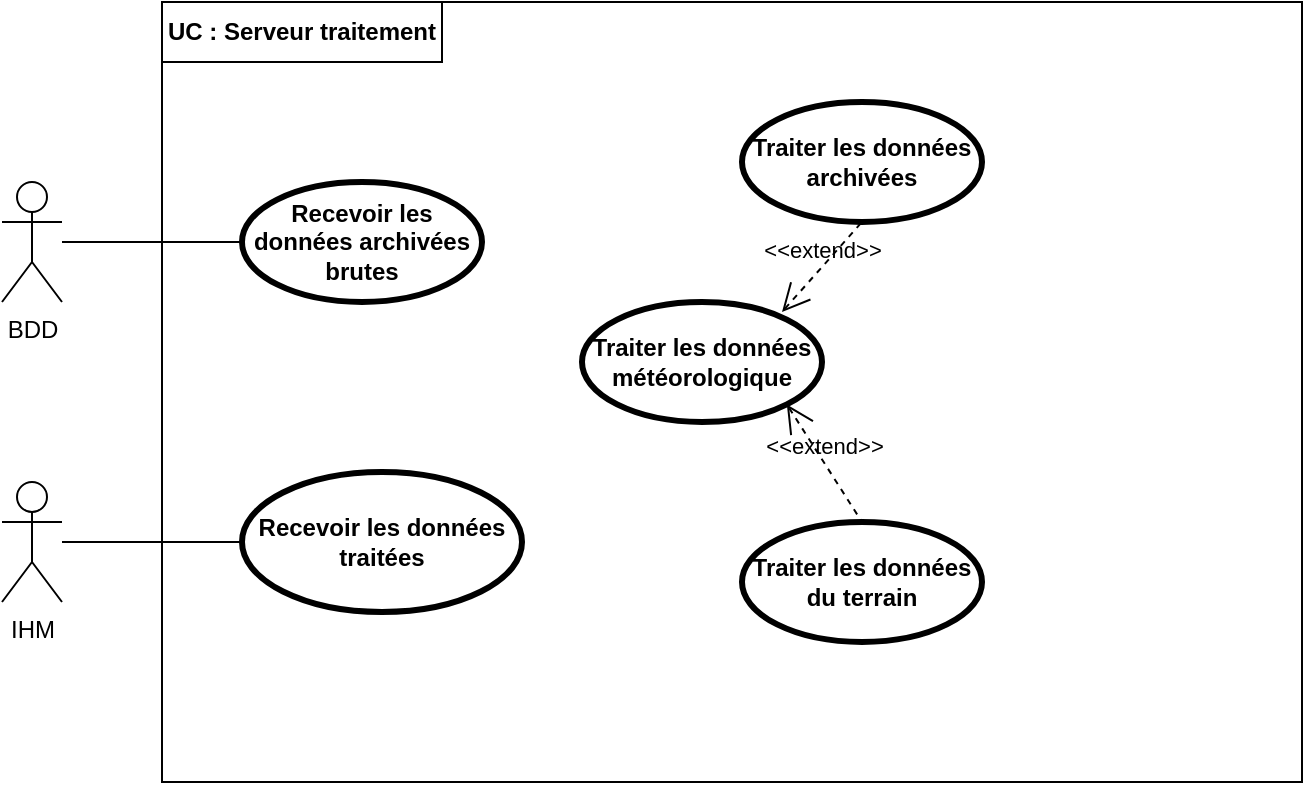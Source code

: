 <mxfile version="26.0.6">
  <diagram name="Page-1" id="W0Lm02oLrqZboVxZn0hC">
    <mxGraphModel dx="1195" dy="650" grid="1" gridSize="10" guides="1" tooltips="1" connect="1" arrows="1" fold="1" page="1" pageScale="1" pageWidth="827" pageHeight="1169" math="0" shadow="0">
      <root>
        <mxCell id="0" />
        <mxCell id="1" parent="0" />
        <mxCell id="A1wWBjNQIWdNoJpYyP1X-2" value="" style="rounded=0;whiteSpace=wrap;html=1;" vertex="1" parent="1">
          <mxGeometry x="110" y="120" width="570" height="390" as="geometry" />
        </mxCell>
        <mxCell id="A1wWBjNQIWdNoJpYyP1X-5" value="BDD" style="shape=umlActor;verticalLabelPosition=bottom;verticalAlign=top;html=1;outlineConnect=0;" vertex="1" parent="1">
          <mxGeometry x="30" y="210" width="30" height="60" as="geometry" />
        </mxCell>
        <mxCell id="A1wWBjNQIWdNoJpYyP1X-6" value="&lt;b&gt;UC : Serveur traitement&lt;/b&gt;" style="shape=partialRectangle;whiteSpace=wrap;html=1;top=0;left=0;fillColor=none;" vertex="1" parent="1">
          <mxGeometry x="110" y="120" width="140" height="30" as="geometry" />
        </mxCell>
        <mxCell id="A1wWBjNQIWdNoJpYyP1X-20" value="IHM" style="shape=umlActor;verticalLabelPosition=bottom;verticalAlign=top;html=1;outlineConnect=0;" vertex="1" parent="1">
          <mxGeometry x="30" y="360" width="30" height="60" as="geometry" />
        </mxCell>
        <mxCell id="A1wWBjNQIWdNoJpYyP1X-22" value="" style="endArrow=none;html=1;rounded=0;exitX=0;exitY=0.5;exitDx=0;exitDy=0;" edge="1" parent="1" source="A1wWBjNQIWdNoJpYyP1X-30" target="A1wWBjNQIWdNoJpYyP1X-20">
          <mxGeometry width="50" height="50" relative="1" as="geometry">
            <mxPoint x="145" y="440" as="sourcePoint" />
            <mxPoint x="410" y="270" as="targetPoint" />
          </mxGeometry>
        </mxCell>
        <mxCell id="A1wWBjNQIWdNoJpYyP1X-23" value="&amp;lt;&amp;lt;extend&amp;gt;&amp;gt;" style="edgeStyle=none;html=1;startArrow=open;endArrow=none;startSize=12;verticalAlign=bottom;dashed=1;labelBackgroundColor=none;rounded=0;entryX=0.5;entryY=1;entryDx=0;entryDy=0;exitX=0.5;exitY=0;exitDx=0;exitDy=0;" edge="1" parent="1" target="A1wWBjNQIWdNoJpYyP1X-32">
          <mxGeometry width="160" relative="1" as="geometry">
            <mxPoint x="420" y="275" as="sourcePoint" />
            <mxPoint x="467.574" y="218.284" as="targetPoint" />
          </mxGeometry>
        </mxCell>
        <mxCell id="A1wWBjNQIWdNoJpYyP1X-24" value="&amp;lt;&amp;lt;extend&amp;gt;&amp;gt;" style="edgeStyle=none;html=1;startArrow=open;endArrow=none;startSize=12;verticalAlign=bottom;dashed=1;labelBackgroundColor=none;rounded=0;entryX=0.5;entryY=0;entryDx=0;entryDy=0;exitX=1;exitY=1;exitDx=0;exitDy=0;" edge="1" parent="1" source="A1wWBjNQIWdNoJpYyP1X-33" target="A1wWBjNQIWdNoJpYyP1X-34">
          <mxGeometry width="160" relative="1" as="geometry">
            <mxPoint x="420" y="355" as="sourcePoint" />
            <mxPoint x="507.574" y="401.716" as="targetPoint" />
          </mxGeometry>
        </mxCell>
        <mxCell id="A1wWBjNQIWdNoJpYyP1X-25" value="Recevoir les données archivées brutes" style="shape=ellipse;html=1;strokeWidth=3;fontStyle=1;whiteSpace=wrap;align=center;perimeter=ellipsePerimeter;" vertex="1" parent="1">
          <mxGeometry x="150" y="210" width="120" height="60" as="geometry" />
        </mxCell>
        <mxCell id="A1wWBjNQIWdNoJpYyP1X-26" value="" style="edgeStyle=none;html=1;endArrow=none;verticalAlign=bottom;rounded=0;" edge="1" parent="1" source="A1wWBjNQIWdNoJpYyP1X-5" target="A1wWBjNQIWdNoJpYyP1X-25">
          <mxGeometry width="160" relative="1" as="geometry">
            <mxPoint x="300" y="300" as="sourcePoint" />
            <mxPoint x="460" y="300" as="targetPoint" />
          </mxGeometry>
        </mxCell>
        <mxCell id="A1wWBjNQIWdNoJpYyP1X-30" value="Recevoir les données traitées" style="shape=ellipse;html=1;strokeWidth=3;fontStyle=1;whiteSpace=wrap;align=center;perimeter=ellipsePerimeter;" vertex="1" parent="1">
          <mxGeometry x="150" y="355" width="140" height="70" as="geometry" />
        </mxCell>
        <mxCell id="A1wWBjNQIWdNoJpYyP1X-32" value="Traiter les données archivées" style="shape=ellipse;html=1;strokeWidth=3;fontStyle=1;whiteSpace=wrap;align=center;perimeter=ellipsePerimeter;" vertex="1" parent="1">
          <mxGeometry x="400" y="170" width="120" height="60" as="geometry" />
        </mxCell>
        <mxCell id="A1wWBjNQIWdNoJpYyP1X-33" value="Traiter les données météorologique" style="shape=ellipse;html=1;strokeWidth=3;fontStyle=1;whiteSpace=wrap;align=center;perimeter=ellipsePerimeter;" vertex="1" parent="1">
          <mxGeometry x="320" y="270" width="120" height="60" as="geometry" />
        </mxCell>
        <mxCell id="A1wWBjNQIWdNoJpYyP1X-34" value="Traiter les données du terrain" style="shape=ellipse;html=1;strokeWidth=3;fontStyle=1;whiteSpace=wrap;align=center;perimeter=ellipsePerimeter;" vertex="1" parent="1">
          <mxGeometry x="400" y="380" width="120" height="60" as="geometry" />
        </mxCell>
      </root>
    </mxGraphModel>
  </diagram>
</mxfile>
